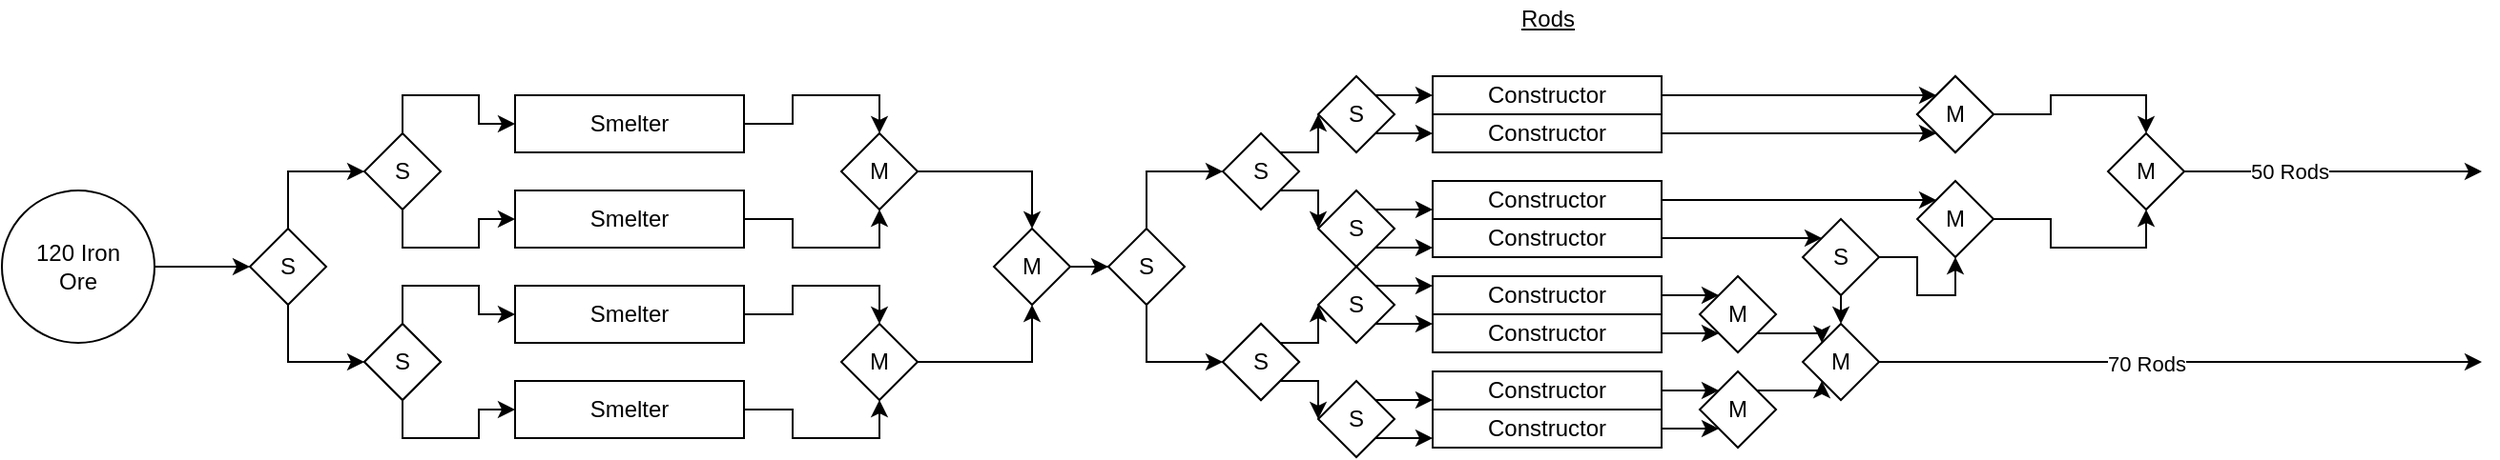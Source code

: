 <mxfile version="13.11.0" type="github"><diagram id="dfgakFs7q8buAw8fzbgY" name="Page-1"><mxGraphModel dx="1422" dy="722" grid="1" gridSize="10" guides="1" tooltips="1" connect="1" arrows="1" fold="1" page="1" pageScale="1" pageWidth="850" pageHeight="1100" math="0" shadow="0"><root><mxCell id="0"/><mxCell id="1" parent="0"/><mxCell id="WrtxNWhQy8fo9nbSTL8_-13" value="" style="edgeStyle=orthogonalEdgeStyle;rounded=0;orthogonalLoop=1;jettySize=auto;html=1;" edge="1" parent="1" source="WrtxNWhQy8fo9nbSTL8_-1" target="WrtxNWhQy8fo9nbSTL8_-12"><mxGeometry relative="1" as="geometry"/></mxCell><mxCell id="WrtxNWhQy8fo9nbSTL8_-1" value="&lt;div&gt;120 Iron&lt;/div&gt;&lt;div&gt;Ore&lt;br&gt;&lt;/div&gt;" style="ellipse;whiteSpace=wrap;html=1;aspect=fixed;" vertex="1" parent="1"><mxGeometry x="20" y="280" width="80" height="80" as="geometry"/></mxCell><mxCell id="WrtxNWhQy8fo9nbSTL8_-2" value="Smelter" style="rounded=0;whiteSpace=wrap;html=1;" vertex="1" parent="1"><mxGeometry x="289" y="230" width="120" height="30" as="geometry"/></mxCell><mxCell id="WrtxNWhQy8fo9nbSTL8_-31" style="edgeStyle=orthogonalEdgeStyle;rounded=0;orthogonalLoop=1;jettySize=auto;html=1;exitX=1;exitY=0.5;exitDx=0;exitDy=0;entryX=0.5;entryY=0;entryDx=0;entryDy=0;" edge="1" parent="1" source="WrtxNWhQy8fo9nbSTL8_-3" target="WrtxNWhQy8fo9nbSTL8_-28"><mxGeometry relative="1" as="geometry"/></mxCell><mxCell id="WrtxNWhQy8fo9nbSTL8_-3" value="Smelter" style="rounded=0;whiteSpace=wrap;html=1;" vertex="1" parent="1"><mxGeometry x="289" y="230" width="120" height="30" as="geometry"/></mxCell><mxCell id="WrtxNWhQy8fo9nbSTL8_-32" style="edgeStyle=orthogonalEdgeStyle;rounded=0;orthogonalLoop=1;jettySize=auto;html=1;exitX=1;exitY=0.5;exitDx=0;exitDy=0;entryX=0.5;entryY=1;entryDx=0;entryDy=0;" edge="1" parent="1" source="WrtxNWhQy8fo9nbSTL8_-4" target="WrtxNWhQy8fo9nbSTL8_-28"><mxGeometry relative="1" as="geometry"/></mxCell><mxCell id="WrtxNWhQy8fo9nbSTL8_-4" value="Smelter" style="rounded=0;whiteSpace=wrap;html=1;" vertex="1" parent="1"><mxGeometry x="289" y="280" width="120" height="30" as="geometry"/></mxCell><mxCell id="WrtxNWhQy8fo9nbSTL8_-33" style="edgeStyle=orthogonalEdgeStyle;rounded=0;orthogonalLoop=1;jettySize=auto;html=1;exitX=1;exitY=0.5;exitDx=0;exitDy=0;entryX=0.5;entryY=0;entryDx=0;entryDy=0;" edge="1" parent="1" source="WrtxNWhQy8fo9nbSTL8_-5" target="WrtxNWhQy8fo9nbSTL8_-29"><mxGeometry relative="1" as="geometry"/></mxCell><mxCell id="WrtxNWhQy8fo9nbSTL8_-5" value="Smelter" style="rounded=0;whiteSpace=wrap;html=1;" vertex="1" parent="1"><mxGeometry x="289" y="330" width="120" height="30" as="geometry"/></mxCell><mxCell id="WrtxNWhQy8fo9nbSTL8_-34" style="edgeStyle=orthogonalEdgeStyle;rounded=0;orthogonalLoop=1;jettySize=auto;html=1;exitX=1;exitY=0.5;exitDx=0;exitDy=0;entryX=0.5;entryY=1;entryDx=0;entryDy=0;" edge="1" parent="1" source="WrtxNWhQy8fo9nbSTL8_-6" target="WrtxNWhQy8fo9nbSTL8_-29"><mxGeometry relative="1" as="geometry"/></mxCell><mxCell id="WrtxNWhQy8fo9nbSTL8_-6" value="Smelter" style="rounded=0;whiteSpace=wrap;html=1;" vertex="1" parent="1"><mxGeometry x="289" y="380" width="120" height="30" as="geometry"/></mxCell><mxCell id="WrtxNWhQy8fo9nbSTL8_-8" value="S" style="rhombus;whiteSpace=wrap;html=1;" vertex="1" parent="1"><mxGeometry x="210" y="350" width="40" height="40" as="geometry"/></mxCell><mxCell id="WrtxNWhQy8fo9nbSTL8_-25" style="edgeStyle=orthogonalEdgeStyle;rounded=0;orthogonalLoop=1;jettySize=auto;html=1;exitX=0.5;exitY=0;exitDx=0;exitDy=0;entryX=0;entryY=0.5;entryDx=0;entryDy=0;" edge="1" parent="1" source="WrtxNWhQy8fo9nbSTL8_-9" target="WrtxNWhQy8fo9nbSTL8_-5"><mxGeometry relative="1" as="geometry"/></mxCell><mxCell id="WrtxNWhQy8fo9nbSTL8_-26" style="edgeStyle=orthogonalEdgeStyle;rounded=0;orthogonalLoop=1;jettySize=auto;html=1;exitX=0.5;exitY=1;exitDx=0;exitDy=0;entryX=0;entryY=0.5;entryDx=0;entryDy=0;" edge="1" parent="1" source="WrtxNWhQy8fo9nbSTL8_-9" target="WrtxNWhQy8fo9nbSTL8_-6"><mxGeometry relative="1" as="geometry"/></mxCell><mxCell id="WrtxNWhQy8fo9nbSTL8_-9" value="S" style="rhombus;whiteSpace=wrap;html=1;" vertex="1" parent="1"><mxGeometry x="210" y="350" width="40" height="40" as="geometry"/></mxCell><mxCell id="WrtxNWhQy8fo9nbSTL8_-23" style="edgeStyle=orthogonalEdgeStyle;rounded=0;orthogonalLoop=1;jettySize=auto;html=1;exitX=0.5;exitY=0;exitDx=0;exitDy=0;" edge="1" parent="1" source="WrtxNWhQy8fo9nbSTL8_-10" target="WrtxNWhQy8fo9nbSTL8_-3"><mxGeometry relative="1" as="geometry"/></mxCell><mxCell id="WrtxNWhQy8fo9nbSTL8_-24" style="edgeStyle=orthogonalEdgeStyle;rounded=0;orthogonalLoop=1;jettySize=auto;html=1;exitX=0.5;exitY=1;exitDx=0;exitDy=0;" edge="1" parent="1" source="WrtxNWhQy8fo9nbSTL8_-10" target="WrtxNWhQy8fo9nbSTL8_-4"><mxGeometry relative="1" as="geometry"/></mxCell><mxCell id="WrtxNWhQy8fo9nbSTL8_-10" value="S" style="rhombus;whiteSpace=wrap;html=1;" vertex="1" parent="1"><mxGeometry x="210" y="250" width="40" height="40" as="geometry"/></mxCell><mxCell id="WrtxNWhQy8fo9nbSTL8_-15" style="edgeStyle=orthogonalEdgeStyle;rounded=0;orthogonalLoop=1;jettySize=auto;html=1;entryX=0;entryY=0.5;entryDx=0;entryDy=0;exitX=0.5;exitY=0;exitDx=0;exitDy=0;" edge="1" parent="1" source="WrtxNWhQy8fo9nbSTL8_-12" target="WrtxNWhQy8fo9nbSTL8_-10"><mxGeometry relative="1" as="geometry"/></mxCell><mxCell id="WrtxNWhQy8fo9nbSTL8_-16" style="edgeStyle=orthogonalEdgeStyle;rounded=0;orthogonalLoop=1;jettySize=auto;html=1;exitX=0.5;exitY=1;exitDx=0;exitDy=0;entryX=0;entryY=0.5;entryDx=0;entryDy=0;" edge="1" parent="1" source="WrtxNWhQy8fo9nbSTL8_-12" target="WrtxNWhQy8fo9nbSTL8_-9"><mxGeometry relative="1" as="geometry"/></mxCell><mxCell id="WrtxNWhQy8fo9nbSTL8_-12" value="S" style="rhombus;whiteSpace=wrap;html=1;" vertex="1" parent="1"><mxGeometry x="150" y="300" width="40" height="40" as="geometry"/></mxCell><mxCell id="WrtxNWhQy8fo9nbSTL8_-36" style="edgeStyle=orthogonalEdgeStyle;rounded=0;orthogonalLoop=1;jettySize=auto;html=1;exitX=1;exitY=0.5;exitDx=0;exitDy=0;entryX=0.5;entryY=0;entryDx=0;entryDy=0;" edge="1" parent="1" source="WrtxNWhQy8fo9nbSTL8_-28" target="WrtxNWhQy8fo9nbSTL8_-30"><mxGeometry relative="1" as="geometry"/></mxCell><mxCell id="WrtxNWhQy8fo9nbSTL8_-28" value="M" style="rhombus;whiteSpace=wrap;html=1;" vertex="1" parent="1"><mxGeometry x="460" y="250" width="40" height="40" as="geometry"/></mxCell><mxCell id="WrtxNWhQy8fo9nbSTL8_-35" style="edgeStyle=orthogonalEdgeStyle;rounded=0;orthogonalLoop=1;jettySize=auto;html=1;exitX=1;exitY=0.5;exitDx=0;exitDy=0;entryX=0.5;entryY=1;entryDx=0;entryDy=0;" edge="1" parent="1" source="WrtxNWhQy8fo9nbSTL8_-29" target="WrtxNWhQy8fo9nbSTL8_-30"><mxGeometry relative="1" as="geometry"/></mxCell><mxCell id="WrtxNWhQy8fo9nbSTL8_-29" value="M" style="rhombus;whiteSpace=wrap;html=1;" vertex="1" parent="1"><mxGeometry x="460" y="350" width="40" height="40" as="geometry"/></mxCell><mxCell id="WrtxNWhQy8fo9nbSTL8_-67" value="" style="edgeStyle=orthogonalEdgeStyle;rounded=0;orthogonalLoop=1;jettySize=auto;html=1;" edge="1" parent="1" source="WrtxNWhQy8fo9nbSTL8_-30" target="WrtxNWhQy8fo9nbSTL8_-42"><mxGeometry relative="1" as="geometry"/></mxCell><mxCell id="WrtxNWhQy8fo9nbSTL8_-30" value="M" style="rhombus;whiteSpace=wrap;html=1;" vertex="1" parent="1"><mxGeometry x="540" y="300" width="40" height="40" as="geometry"/></mxCell><mxCell id="WrtxNWhQy8fo9nbSTL8_-37" value="S" style="rhombus;whiteSpace=wrap;html=1;" vertex="1" parent="1"><mxGeometry x="660" y="350" width="40" height="40" as="geometry"/></mxCell><mxCell id="WrtxNWhQy8fo9nbSTL8_-49" style="edgeStyle=orthogonalEdgeStyle;rounded=0;orthogonalLoop=1;jettySize=auto;html=1;exitX=1;exitY=0;exitDx=0;exitDy=0;entryX=0;entryY=0.5;entryDx=0;entryDy=0;" edge="1" parent="1" source="WrtxNWhQy8fo9nbSTL8_-38" target="WrtxNWhQy8fo9nbSTL8_-46"><mxGeometry relative="1" as="geometry"/></mxCell><mxCell id="WrtxNWhQy8fo9nbSTL8_-50" style="edgeStyle=orthogonalEdgeStyle;rounded=0;orthogonalLoop=1;jettySize=auto;html=1;exitX=1;exitY=1;exitDx=0;exitDy=0;entryX=0;entryY=0.5;entryDx=0;entryDy=0;" edge="1" parent="1" source="WrtxNWhQy8fo9nbSTL8_-38" target="WrtxNWhQy8fo9nbSTL8_-45"><mxGeometry relative="1" as="geometry"/></mxCell><mxCell id="WrtxNWhQy8fo9nbSTL8_-38" value="S" style="rhombus;whiteSpace=wrap;html=1;" vertex="1" parent="1"><mxGeometry x="660" y="350" width="40" height="40" as="geometry"/></mxCell><mxCell id="WrtxNWhQy8fo9nbSTL8_-47" style="edgeStyle=orthogonalEdgeStyle;rounded=0;orthogonalLoop=1;jettySize=auto;html=1;exitX=1;exitY=0;exitDx=0;exitDy=0;entryX=0;entryY=0.5;entryDx=0;entryDy=0;" edge="1" parent="1" source="WrtxNWhQy8fo9nbSTL8_-39" target="WrtxNWhQy8fo9nbSTL8_-44"><mxGeometry relative="1" as="geometry"/></mxCell><mxCell id="WrtxNWhQy8fo9nbSTL8_-48" style="edgeStyle=orthogonalEdgeStyle;rounded=0;orthogonalLoop=1;jettySize=auto;html=1;exitX=1;exitY=1;exitDx=0;exitDy=0;entryX=0;entryY=0.5;entryDx=0;entryDy=0;" edge="1" parent="1" source="WrtxNWhQy8fo9nbSTL8_-39" target="WrtxNWhQy8fo9nbSTL8_-43"><mxGeometry relative="1" as="geometry"/></mxCell><mxCell id="WrtxNWhQy8fo9nbSTL8_-39" value="S" style="rhombus;whiteSpace=wrap;html=1;" vertex="1" parent="1"><mxGeometry x="660" y="250" width="40" height="40" as="geometry"/></mxCell><mxCell id="WrtxNWhQy8fo9nbSTL8_-40" style="edgeStyle=orthogonalEdgeStyle;rounded=0;orthogonalLoop=1;jettySize=auto;html=1;entryX=0;entryY=0.5;entryDx=0;entryDy=0;exitX=0.5;exitY=0;exitDx=0;exitDy=0;" edge="1" parent="1" source="WrtxNWhQy8fo9nbSTL8_-42" target="WrtxNWhQy8fo9nbSTL8_-39"><mxGeometry relative="1" as="geometry"/></mxCell><mxCell id="WrtxNWhQy8fo9nbSTL8_-41" style="edgeStyle=orthogonalEdgeStyle;rounded=0;orthogonalLoop=1;jettySize=auto;html=1;exitX=0.5;exitY=1;exitDx=0;exitDy=0;entryX=0;entryY=0.5;entryDx=0;entryDy=0;" edge="1" parent="1" source="WrtxNWhQy8fo9nbSTL8_-42" target="WrtxNWhQy8fo9nbSTL8_-38"><mxGeometry relative="1" as="geometry"/></mxCell><mxCell id="WrtxNWhQy8fo9nbSTL8_-42" value="S" style="rhombus;whiteSpace=wrap;html=1;" vertex="1" parent="1"><mxGeometry x="600" y="300" width="40" height="40" as="geometry"/></mxCell><mxCell id="WrtxNWhQy8fo9nbSTL8_-63" style="edgeStyle=orthogonalEdgeStyle;rounded=0;orthogonalLoop=1;jettySize=auto;html=1;exitX=1;exitY=1;exitDx=0;exitDy=0;entryX=0;entryY=0.75;entryDx=0;entryDy=0;" edge="1" parent="1" source="WrtxNWhQy8fo9nbSTL8_-43" target="WrtxNWhQy8fo9nbSTL8_-54"><mxGeometry relative="1" as="geometry"><Array as="points"/></mxGeometry></mxCell><mxCell id="WrtxNWhQy8fo9nbSTL8_-64" style="edgeStyle=orthogonalEdgeStyle;rounded=0;orthogonalLoop=1;jettySize=auto;html=1;exitX=1;exitY=0;exitDx=0;exitDy=0;entryX=0;entryY=0.75;entryDx=0;entryDy=0;" edge="1" parent="1" source="WrtxNWhQy8fo9nbSTL8_-43" target="WrtxNWhQy8fo9nbSTL8_-53"><mxGeometry relative="1" as="geometry"/></mxCell><mxCell id="WrtxNWhQy8fo9nbSTL8_-43" value="S" style="rhombus;whiteSpace=wrap;html=1;" vertex="1" parent="1"><mxGeometry x="710" y="280" width="40" height="40" as="geometry"/></mxCell><mxCell id="WrtxNWhQy8fo9nbSTL8_-65" style="edgeStyle=orthogonalEdgeStyle;rounded=0;orthogonalLoop=1;jettySize=auto;html=1;exitX=1;exitY=1;exitDx=0;exitDy=0;entryX=0;entryY=0.5;entryDx=0;entryDy=0;" edge="1" parent="1" source="WrtxNWhQy8fo9nbSTL8_-44" target="WrtxNWhQy8fo9nbSTL8_-52"><mxGeometry relative="1" as="geometry"/></mxCell><mxCell id="WrtxNWhQy8fo9nbSTL8_-66" style="edgeStyle=orthogonalEdgeStyle;rounded=0;orthogonalLoop=1;jettySize=auto;html=1;exitX=1;exitY=0;exitDx=0;exitDy=0;entryX=0;entryY=0.5;entryDx=0;entryDy=0;" edge="1" parent="1" source="WrtxNWhQy8fo9nbSTL8_-44" target="WrtxNWhQy8fo9nbSTL8_-51"><mxGeometry relative="1" as="geometry"/></mxCell><mxCell id="WrtxNWhQy8fo9nbSTL8_-44" value="S" style="rhombus;whiteSpace=wrap;html=1;" vertex="1" parent="1"><mxGeometry x="710" y="220" width="40" height="40" as="geometry"/></mxCell><mxCell id="WrtxNWhQy8fo9nbSTL8_-59" style="edgeStyle=orthogonalEdgeStyle;rounded=0;orthogonalLoop=1;jettySize=auto;html=1;exitX=1;exitY=1;exitDx=0;exitDy=0;entryX=0;entryY=0.75;entryDx=0;entryDy=0;" edge="1" parent="1" source="WrtxNWhQy8fo9nbSTL8_-45" target="WrtxNWhQy8fo9nbSTL8_-58"><mxGeometry relative="1" as="geometry"/></mxCell><mxCell id="WrtxNWhQy8fo9nbSTL8_-60" style="edgeStyle=orthogonalEdgeStyle;rounded=0;orthogonalLoop=1;jettySize=auto;html=1;exitX=1;exitY=0;exitDx=0;exitDy=0;entryX=0;entryY=0.75;entryDx=0;entryDy=0;" edge="1" parent="1" source="WrtxNWhQy8fo9nbSTL8_-45" target="WrtxNWhQy8fo9nbSTL8_-57"><mxGeometry relative="1" as="geometry"/></mxCell><mxCell id="WrtxNWhQy8fo9nbSTL8_-45" value="S" style="rhombus;whiteSpace=wrap;html=1;" vertex="1" parent="1"><mxGeometry x="710" y="380" width="40" height="40" as="geometry"/></mxCell><mxCell id="WrtxNWhQy8fo9nbSTL8_-61" style="edgeStyle=orthogonalEdgeStyle;rounded=0;orthogonalLoop=1;jettySize=auto;html=1;exitX=1;exitY=1;exitDx=0;exitDy=0;entryX=0;entryY=0.25;entryDx=0;entryDy=0;" edge="1" parent="1" source="WrtxNWhQy8fo9nbSTL8_-46" target="WrtxNWhQy8fo9nbSTL8_-56"><mxGeometry relative="1" as="geometry"><Array as="points"/></mxGeometry></mxCell><mxCell id="WrtxNWhQy8fo9nbSTL8_-62" style="edgeStyle=orthogonalEdgeStyle;rounded=0;orthogonalLoop=1;jettySize=auto;html=1;exitX=1;exitY=0;exitDx=0;exitDy=0;entryX=0;entryY=0.25;entryDx=0;entryDy=0;" edge="1" parent="1" source="WrtxNWhQy8fo9nbSTL8_-46" target="WrtxNWhQy8fo9nbSTL8_-55"><mxGeometry relative="1" as="geometry"/></mxCell><mxCell id="WrtxNWhQy8fo9nbSTL8_-46" value="S" style="rhombus;whiteSpace=wrap;html=1;" vertex="1" parent="1"><mxGeometry x="710" y="320" width="40" height="40" as="geometry"/></mxCell><mxCell id="WrtxNWhQy8fo9nbSTL8_-76" style="edgeStyle=orthogonalEdgeStyle;rounded=0;orthogonalLoop=1;jettySize=auto;html=1;exitX=1;exitY=0.5;exitDx=0;exitDy=0;entryX=0;entryY=0;entryDx=0;entryDy=0;" edge="1" parent="1" source="WrtxNWhQy8fo9nbSTL8_-51" target="WrtxNWhQy8fo9nbSTL8_-75"><mxGeometry relative="1" as="geometry"/></mxCell><mxCell id="WrtxNWhQy8fo9nbSTL8_-51" value="Constructor" style="rounded=0;whiteSpace=wrap;html=1;" vertex="1" parent="1"><mxGeometry x="770" y="220" width="120" height="20" as="geometry"/></mxCell><mxCell id="WrtxNWhQy8fo9nbSTL8_-77" style="edgeStyle=orthogonalEdgeStyle;rounded=0;orthogonalLoop=1;jettySize=auto;html=1;exitX=1;exitY=0.5;exitDx=0;exitDy=0;entryX=0;entryY=1;entryDx=0;entryDy=0;" edge="1" parent="1" source="WrtxNWhQy8fo9nbSTL8_-52" target="WrtxNWhQy8fo9nbSTL8_-75"><mxGeometry relative="1" as="geometry"/></mxCell><mxCell id="WrtxNWhQy8fo9nbSTL8_-52" value="Constructor" style="rounded=0;whiteSpace=wrap;html=1;" vertex="1" parent="1"><mxGeometry x="770" y="240" width="120" height="20" as="geometry"/></mxCell><mxCell id="WrtxNWhQy8fo9nbSTL8_-84" value="" style="edgeStyle=orthogonalEdgeStyle;rounded=0;orthogonalLoop=1;jettySize=auto;html=1;entryX=0;entryY=0;entryDx=0;entryDy=0;" edge="1" parent="1" source="WrtxNWhQy8fo9nbSTL8_-53" target="WrtxNWhQy8fo9nbSTL8_-78"><mxGeometry relative="1" as="geometry"/></mxCell><mxCell id="WrtxNWhQy8fo9nbSTL8_-53" value="Constructor" style="rounded=0;whiteSpace=wrap;html=1;" vertex="1" parent="1"><mxGeometry x="770" y="275" width="120" height="20" as="geometry"/></mxCell><mxCell id="WrtxNWhQy8fo9nbSTL8_-83" value="" style="edgeStyle=orthogonalEdgeStyle;rounded=0;orthogonalLoop=1;jettySize=auto;html=1;entryX=0;entryY=0;entryDx=0;entryDy=0;" edge="1" parent="1" source="WrtxNWhQy8fo9nbSTL8_-54" target="WrtxNWhQy8fo9nbSTL8_-79"><mxGeometry relative="1" as="geometry"/></mxCell><mxCell id="WrtxNWhQy8fo9nbSTL8_-54" value="Constructor" style="rounded=0;whiteSpace=wrap;html=1;" vertex="1" parent="1"><mxGeometry x="770" y="295" width="120" height="20" as="geometry"/></mxCell><mxCell id="WrtxNWhQy8fo9nbSTL8_-100" style="edgeStyle=orthogonalEdgeStyle;rounded=0;orthogonalLoop=1;jettySize=auto;html=1;exitX=1;exitY=0.5;exitDx=0;exitDy=0;entryX=0;entryY=0;entryDx=0;entryDy=0;" edge="1" parent="1" source="WrtxNWhQy8fo9nbSTL8_-55" target="WrtxNWhQy8fo9nbSTL8_-93"><mxGeometry relative="1" as="geometry"/></mxCell><mxCell id="WrtxNWhQy8fo9nbSTL8_-55" value="Constructor" style="rounded=0;whiteSpace=wrap;html=1;" vertex="1" parent="1"><mxGeometry x="770" y="325" width="120" height="20" as="geometry"/></mxCell><mxCell id="WrtxNWhQy8fo9nbSTL8_-102" style="edgeStyle=orthogonalEdgeStyle;rounded=0;orthogonalLoop=1;jettySize=auto;html=1;exitX=1;exitY=0.5;exitDx=0;exitDy=0;entryX=0;entryY=1;entryDx=0;entryDy=0;" edge="1" parent="1" source="WrtxNWhQy8fo9nbSTL8_-56" target="WrtxNWhQy8fo9nbSTL8_-93"><mxGeometry relative="1" as="geometry"/></mxCell><mxCell id="WrtxNWhQy8fo9nbSTL8_-56" value="Constructor" style="rounded=0;whiteSpace=wrap;html=1;" vertex="1" parent="1"><mxGeometry x="770" y="345" width="120" height="20" as="geometry"/></mxCell><mxCell id="WrtxNWhQy8fo9nbSTL8_-98" style="edgeStyle=orthogonalEdgeStyle;rounded=0;orthogonalLoop=1;jettySize=auto;html=1;exitX=1;exitY=0.5;exitDx=0;exitDy=0;entryX=0;entryY=0;entryDx=0;entryDy=0;" edge="1" parent="1" source="WrtxNWhQy8fo9nbSTL8_-57" target="WrtxNWhQy8fo9nbSTL8_-91"><mxGeometry relative="1" as="geometry"/></mxCell><mxCell id="WrtxNWhQy8fo9nbSTL8_-57" value="Constructor" style="rounded=0;whiteSpace=wrap;html=1;" vertex="1" parent="1"><mxGeometry x="770" y="375" width="120" height="20" as="geometry"/></mxCell><mxCell id="WrtxNWhQy8fo9nbSTL8_-99" style="edgeStyle=orthogonalEdgeStyle;rounded=0;orthogonalLoop=1;jettySize=auto;html=1;exitX=1;exitY=0.5;exitDx=0;exitDy=0;entryX=0;entryY=1;entryDx=0;entryDy=0;" edge="1" parent="1" source="WrtxNWhQy8fo9nbSTL8_-58" target="WrtxNWhQy8fo9nbSTL8_-91"><mxGeometry relative="1" as="geometry"/></mxCell><mxCell id="WrtxNWhQy8fo9nbSTL8_-58" value="Constructor" style="rounded=0;whiteSpace=wrap;html=1;" vertex="1" parent="1"><mxGeometry x="770" y="395" width="120" height="20" as="geometry"/></mxCell><mxCell id="WrtxNWhQy8fo9nbSTL8_-68" value="Rods" style="text;html=1;align=center;verticalAlign=middle;resizable=0;points=[];autosize=1;fontStyle=4" vertex="1" parent="1"><mxGeometry x="805" y="180" width="50" height="20" as="geometry"/></mxCell><mxCell id="WrtxNWhQy8fo9nbSTL8_-87" value="" style="edgeStyle=orthogonalEdgeStyle;rounded=0;orthogonalLoop=1;jettySize=auto;html=1;entryX=0.5;entryY=0;entryDx=0;entryDy=0;" edge="1" parent="1" source="WrtxNWhQy8fo9nbSTL8_-75" target="WrtxNWhQy8fo9nbSTL8_-85"><mxGeometry relative="1" as="geometry"/></mxCell><mxCell id="WrtxNWhQy8fo9nbSTL8_-75" value="M" style="rhombus;whiteSpace=wrap;html=1;" vertex="1" parent="1"><mxGeometry x="1024" y="220" width="40" height="40" as="geometry"/></mxCell><mxCell id="WrtxNWhQy8fo9nbSTL8_-88" style="edgeStyle=orthogonalEdgeStyle;rounded=0;orthogonalLoop=1;jettySize=auto;html=1;exitX=1;exitY=0.5;exitDx=0;exitDy=0;entryX=0.5;entryY=1;entryDx=0;entryDy=0;" edge="1" parent="1" source="WrtxNWhQy8fo9nbSTL8_-78" target="WrtxNWhQy8fo9nbSTL8_-85"><mxGeometry relative="1" as="geometry"/></mxCell><mxCell id="WrtxNWhQy8fo9nbSTL8_-78" value="M" style="rhombus;whiteSpace=wrap;html=1;" vertex="1" parent="1"><mxGeometry x="1024" y="275" width="40" height="40" as="geometry"/></mxCell><mxCell id="WrtxNWhQy8fo9nbSTL8_-80" style="edgeStyle=orthogonalEdgeStyle;rounded=0;orthogonalLoop=1;jettySize=auto;html=1;exitX=1;exitY=0.5;exitDx=0;exitDy=0;entryX=0.5;entryY=1;entryDx=0;entryDy=0;" edge="1" parent="1" source="WrtxNWhQy8fo9nbSTL8_-79" target="WrtxNWhQy8fo9nbSTL8_-78"><mxGeometry relative="1" as="geometry"/></mxCell><mxCell id="WrtxNWhQy8fo9nbSTL8_-95" style="edgeStyle=orthogonalEdgeStyle;rounded=0;orthogonalLoop=1;jettySize=auto;html=1;exitX=0.5;exitY=1;exitDx=0;exitDy=0;entryX=0.5;entryY=0;entryDx=0;entryDy=0;" edge="1" parent="1" source="WrtxNWhQy8fo9nbSTL8_-79" target="WrtxNWhQy8fo9nbSTL8_-92"><mxGeometry relative="1" as="geometry"/></mxCell><mxCell id="WrtxNWhQy8fo9nbSTL8_-79" value="S" style="rhombus;whiteSpace=wrap;html=1;" vertex="1" parent="1"><mxGeometry x="964" y="295" width="40" height="40" as="geometry"/></mxCell><mxCell id="WrtxNWhQy8fo9nbSTL8_-103" style="edgeStyle=orthogonalEdgeStyle;rounded=0;orthogonalLoop=1;jettySize=auto;html=1;exitX=1;exitY=0.5;exitDx=0;exitDy=0;" edge="1" parent="1" source="WrtxNWhQy8fo9nbSTL8_-85"><mxGeometry relative="1" as="geometry"><mxPoint x="1320" y="270" as="targetPoint"/></mxGeometry></mxCell><mxCell id="WrtxNWhQy8fo9nbSTL8_-105" value="50 Rods" style="edgeLabel;html=1;align=center;verticalAlign=middle;resizable=0;points=[];" vertex="1" connectable="0" parent="WrtxNWhQy8fo9nbSTL8_-103"><mxGeometry x="-0.295" relative="1" as="geometry"><mxPoint as="offset"/></mxGeometry></mxCell><mxCell id="WrtxNWhQy8fo9nbSTL8_-85" value="M" style="rhombus;whiteSpace=wrap;html=1;" vertex="1" parent="1"><mxGeometry x="1124" y="250" width="40" height="40" as="geometry"/></mxCell><mxCell id="WrtxNWhQy8fo9nbSTL8_-90" value="M" style="rhombus;whiteSpace=wrap;html=1;" vertex="1" parent="1"><mxGeometry x="1024" y="220" width="40" height="40" as="geometry"/></mxCell><mxCell id="WrtxNWhQy8fo9nbSTL8_-97" style="edgeStyle=orthogonalEdgeStyle;rounded=0;orthogonalLoop=1;jettySize=auto;html=1;exitX=1;exitY=0;exitDx=0;exitDy=0;entryX=0;entryY=1;entryDx=0;entryDy=0;" edge="1" parent="1" source="WrtxNWhQy8fo9nbSTL8_-91" target="WrtxNWhQy8fo9nbSTL8_-92"><mxGeometry relative="1" as="geometry"/></mxCell><mxCell id="WrtxNWhQy8fo9nbSTL8_-91" value="M" style="rhombus;whiteSpace=wrap;html=1;" vertex="1" parent="1"><mxGeometry x="910" y="375" width="40" height="40" as="geometry"/></mxCell><mxCell id="WrtxNWhQy8fo9nbSTL8_-104" style="edgeStyle=orthogonalEdgeStyle;rounded=0;orthogonalLoop=1;jettySize=auto;html=1;exitX=1;exitY=0.5;exitDx=0;exitDy=0;" edge="1" parent="1" source="WrtxNWhQy8fo9nbSTL8_-92"><mxGeometry relative="1" as="geometry"><mxPoint x="1320" y="370" as="targetPoint"/></mxGeometry></mxCell><mxCell id="WrtxNWhQy8fo9nbSTL8_-106" value="70 Rods" style="edgeLabel;html=1;align=center;verticalAlign=middle;resizable=0;points=[];" vertex="1" connectable="0" parent="WrtxNWhQy8fo9nbSTL8_-104"><mxGeometry x="-0.12" y="-1" relative="1" as="geometry"><mxPoint as="offset"/></mxGeometry></mxCell><mxCell id="WrtxNWhQy8fo9nbSTL8_-92" value="M" style="rhombus;whiteSpace=wrap;html=1;" vertex="1" parent="1"><mxGeometry x="964" y="350" width="40" height="40" as="geometry"/></mxCell><mxCell id="WrtxNWhQy8fo9nbSTL8_-96" style="edgeStyle=orthogonalEdgeStyle;rounded=0;orthogonalLoop=1;jettySize=auto;html=1;exitX=1;exitY=1;exitDx=0;exitDy=0;entryX=0;entryY=0;entryDx=0;entryDy=0;" edge="1" parent="1" source="WrtxNWhQy8fo9nbSTL8_-93" target="WrtxNWhQy8fo9nbSTL8_-92"><mxGeometry relative="1" as="geometry"/></mxCell><mxCell id="WrtxNWhQy8fo9nbSTL8_-93" value="M" style="rhombus;whiteSpace=wrap;html=1;" vertex="1" parent="1"><mxGeometry x="910" y="325" width="40" height="40" as="geometry"/></mxCell></root></mxGraphModel></diagram></mxfile>
